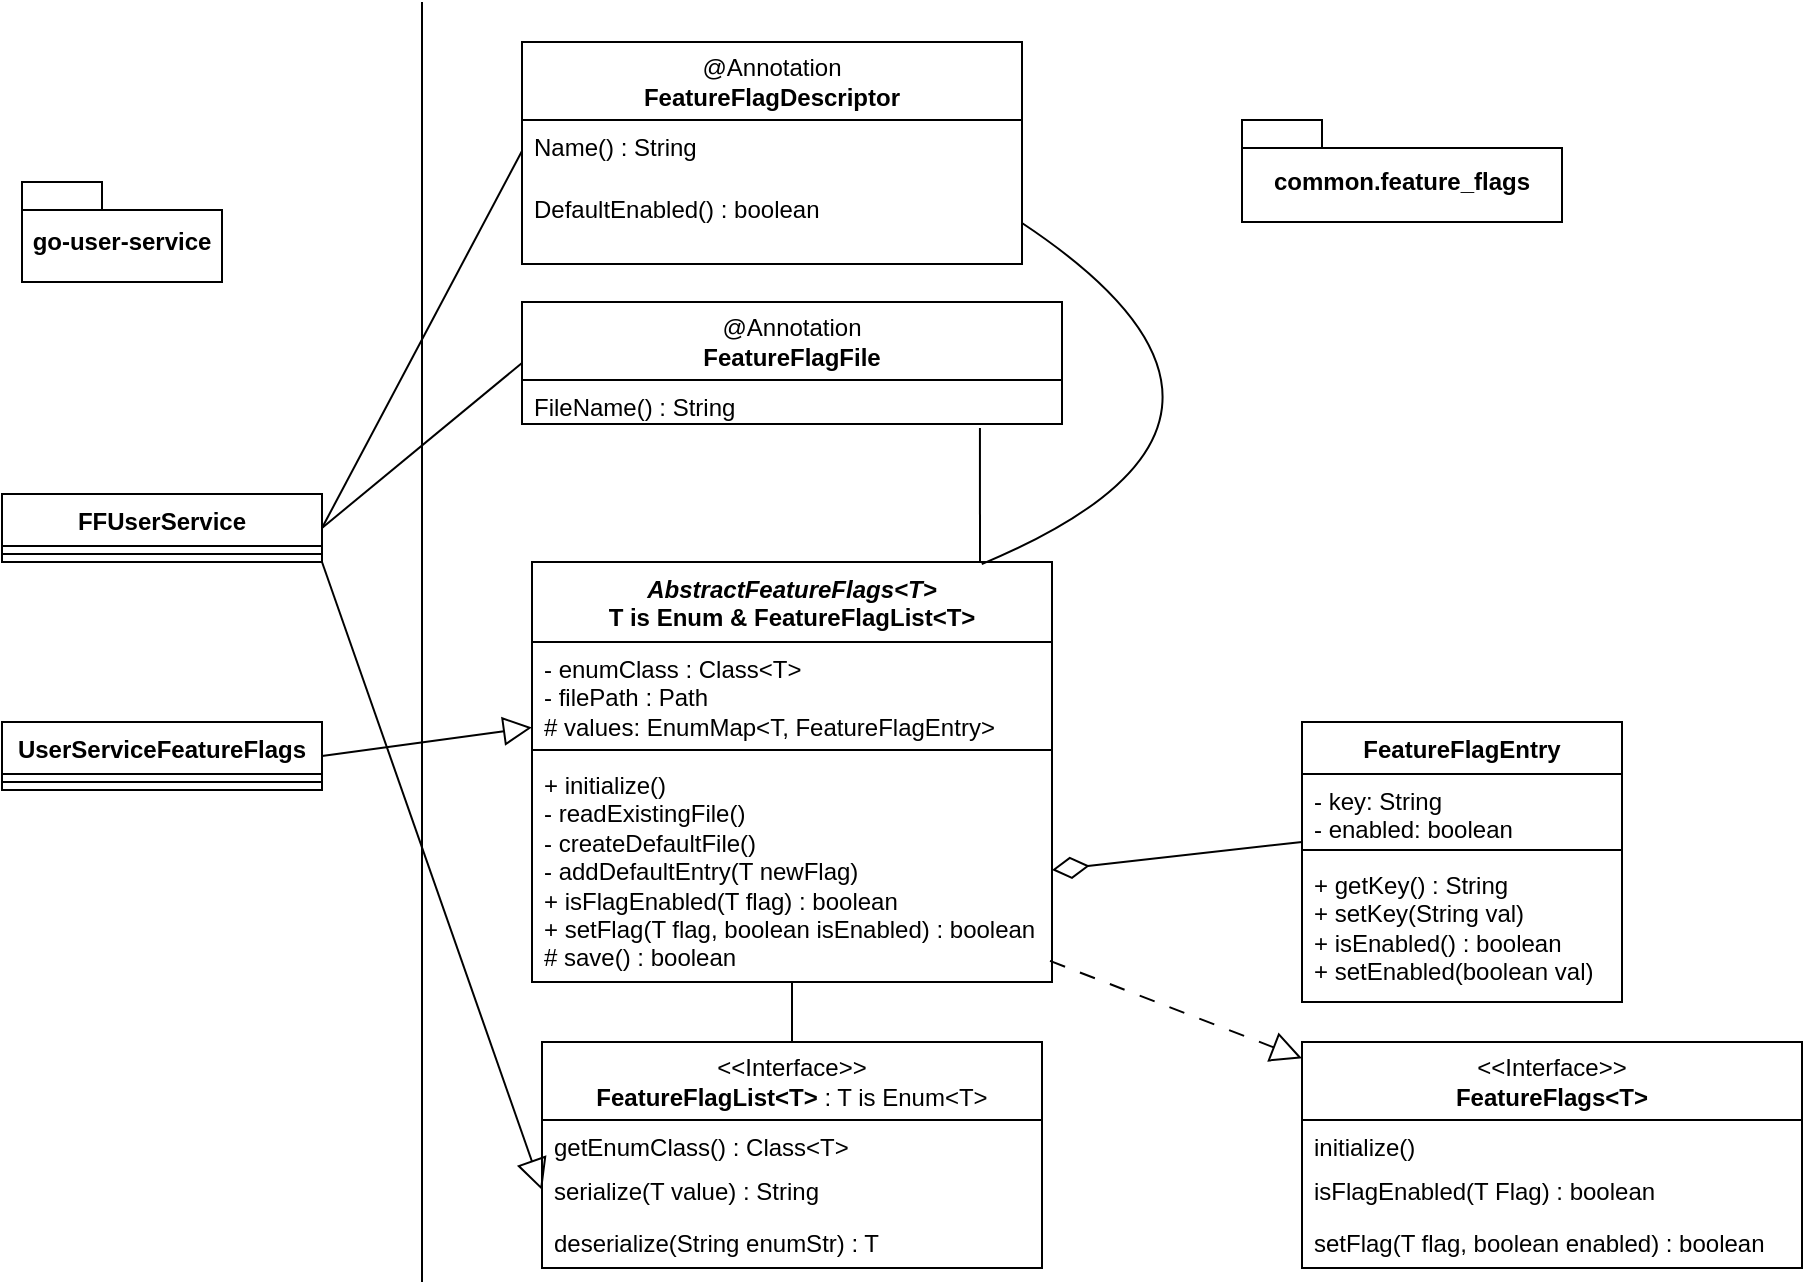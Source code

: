 <mxfile version="28.2.8">
  <diagram name="Page-1" id="ze8JC9QFHwhMCYKDEptv">
    <mxGraphModel dx="1426" dy="803" grid="1" gridSize="10" guides="1" tooltips="1" connect="1" arrows="1" fold="1" page="1" pageScale="1" pageWidth="850" pageHeight="1100" math="0" shadow="0">
      <root>
        <mxCell id="0" />
        <mxCell id="1" parent="0" />
        <mxCell id="TZ9y_wDkvO97kx4qr7le-5" value="&amp;lt;&amp;lt;Interface&amp;gt;&amp;gt;&lt;br&gt;&lt;b&gt;FeatureFlags&amp;lt;T&amp;gt;&lt;/b&gt;" style="swimlane;fontStyle=0;childLayout=stackLayout;horizontal=1;startSize=39;fillColor=none;horizontalStack=0;resizeParent=1;resizeParentMax=0;resizeLast=0;collapsible=1;marginBottom=0;whiteSpace=wrap;html=1;" vertex="1" parent="1">
          <mxGeometry x="680" y="740" width="250" height="113" as="geometry" />
        </mxCell>
        <mxCell id="TZ9y_wDkvO97kx4qr7le-6" value="initialize()" style="text;strokeColor=none;fillColor=none;align=left;verticalAlign=top;spacingLeft=4;spacingRight=4;overflow=hidden;rotatable=0;points=[[0,0.5],[1,0.5]];portConstraint=eastwest;whiteSpace=wrap;html=1;" vertex="1" parent="TZ9y_wDkvO97kx4qr7le-5">
          <mxGeometry y="39" width="250" height="22" as="geometry" />
        </mxCell>
        <mxCell id="TZ9y_wDkvO97kx4qr7le-7" value="isFlagEnabled(T Flag) : boolean" style="text;strokeColor=none;fillColor=none;align=left;verticalAlign=top;spacingLeft=4;spacingRight=4;overflow=hidden;rotatable=0;points=[[0,0.5],[1,0.5]];portConstraint=eastwest;whiteSpace=wrap;html=1;" vertex="1" parent="TZ9y_wDkvO97kx4qr7le-5">
          <mxGeometry y="61" width="250" height="26" as="geometry" />
        </mxCell>
        <mxCell id="TZ9y_wDkvO97kx4qr7le-8" value="setFlag(T flag, boolean enabled) : boolean" style="text;strokeColor=none;fillColor=none;align=left;verticalAlign=top;spacingLeft=4;spacingRight=4;overflow=hidden;rotatable=0;points=[[0,0.5],[1,0.5]];portConstraint=eastwest;whiteSpace=wrap;html=1;" vertex="1" parent="TZ9y_wDkvO97kx4qr7le-5">
          <mxGeometry y="87" width="250" height="26" as="geometry" />
        </mxCell>
        <mxCell id="TZ9y_wDkvO97kx4qr7le-12" value="&amp;lt;&amp;lt;Interface&amp;gt;&amp;gt;&lt;br&gt;&lt;b&gt;FeatureFlagList&amp;lt;T&amp;gt;&lt;/b&gt;&amp;nbsp;: T is Enum&amp;lt;T&amp;gt;" style="swimlane;fontStyle=0;childLayout=stackLayout;horizontal=1;startSize=39;fillColor=none;horizontalStack=0;resizeParent=1;resizeParentMax=0;resizeLast=0;collapsible=1;marginBottom=0;whiteSpace=wrap;html=1;" vertex="1" parent="1">
          <mxGeometry x="300" y="740" width="250" height="113" as="geometry" />
        </mxCell>
        <mxCell id="TZ9y_wDkvO97kx4qr7le-13" value="&lt;div&gt;getEnumClass() : Class&amp;lt;T&amp;gt;&lt;/div&gt;" style="text;strokeColor=none;fillColor=none;align=left;verticalAlign=top;spacingLeft=4;spacingRight=4;overflow=hidden;rotatable=0;points=[[0,0.5],[1,0.5]];portConstraint=eastwest;whiteSpace=wrap;html=1;" vertex="1" parent="TZ9y_wDkvO97kx4qr7le-12">
          <mxGeometry y="39" width="250" height="22" as="geometry" />
        </mxCell>
        <mxCell id="TZ9y_wDkvO97kx4qr7le-14" value="serialize(T value) : String" style="text;strokeColor=none;fillColor=none;align=left;verticalAlign=top;spacingLeft=4;spacingRight=4;overflow=hidden;rotatable=0;points=[[0,0.5],[1,0.5]];portConstraint=eastwest;whiteSpace=wrap;html=1;" vertex="1" parent="TZ9y_wDkvO97kx4qr7le-12">
          <mxGeometry y="61" width="250" height="26" as="geometry" />
        </mxCell>
        <mxCell id="TZ9y_wDkvO97kx4qr7le-15" value="deserialize(String enumStr) : T" style="text;strokeColor=none;fillColor=none;align=left;verticalAlign=top;spacingLeft=4;spacingRight=4;overflow=hidden;rotatable=0;points=[[0,0.5],[1,0.5]];portConstraint=eastwest;whiteSpace=wrap;html=1;" vertex="1" parent="TZ9y_wDkvO97kx4qr7le-12">
          <mxGeometry y="87" width="250" height="26" as="geometry" />
        </mxCell>
        <mxCell id="TZ9y_wDkvO97kx4qr7le-52" style="edgeStyle=none;curved=1;rounded=0;orthogonalLoop=1;jettySize=auto;html=1;exitX=0;exitY=0.5;exitDx=0;exitDy=0;entryX=1;entryY=0.5;entryDx=0;entryDy=0;fontSize=12;startSize=8;endSize=8;endArrow=none;endFill=0;" edge="1" parent="1" source="TZ9y_wDkvO97kx4qr7le-16" target="TZ9y_wDkvO97kx4qr7le-47">
          <mxGeometry relative="1" as="geometry" />
        </mxCell>
        <mxCell id="TZ9y_wDkvO97kx4qr7le-16" value="@Annotation&lt;br&gt;&lt;b&gt;FeatureFlagFile&lt;/b&gt;" style="swimlane;fontStyle=0;childLayout=stackLayout;horizontal=1;startSize=39;fillColor=none;horizontalStack=0;resizeParent=1;resizeParentMax=0;resizeLast=0;collapsible=1;marginBottom=0;whiteSpace=wrap;html=1;" vertex="1" parent="1">
          <mxGeometry x="290" y="370" width="270" height="61" as="geometry" />
        </mxCell>
        <mxCell id="TZ9y_wDkvO97kx4qr7le-17" value="&lt;div&gt;FileName() : String&lt;/div&gt;" style="text;strokeColor=none;fillColor=none;align=left;verticalAlign=top;spacingLeft=4;spacingRight=4;overflow=hidden;rotatable=0;points=[[0,0.5],[1,0.5]];portConstraint=eastwest;whiteSpace=wrap;html=1;" vertex="1" parent="TZ9y_wDkvO97kx4qr7le-16">
          <mxGeometry y="39" width="270" height="22" as="geometry" />
        </mxCell>
        <mxCell id="TZ9y_wDkvO97kx4qr7le-20" value="@Annotation&lt;br&gt;&lt;b&gt;FeatureFlagDescriptor&lt;/b&gt;" style="swimlane;fontStyle=0;childLayout=stackLayout;horizontal=1;startSize=39;fillColor=none;horizontalStack=0;resizeParent=1;resizeParentMax=0;resizeLast=0;collapsible=1;marginBottom=0;whiteSpace=wrap;html=1;" vertex="1" parent="1">
          <mxGeometry x="290" y="240" width="250" height="111" as="geometry" />
        </mxCell>
        <mxCell id="TZ9y_wDkvO97kx4qr7le-26" value="" style="edgeStyle=none;curved=1;rounded=0;orthogonalLoop=1;jettySize=auto;html=1;fontSize=12;startSize=8;endSize=8;" edge="1" parent="TZ9y_wDkvO97kx4qr7le-20" source="TZ9y_wDkvO97kx4qr7le-21">
          <mxGeometry relative="1" as="geometry">
            <mxPoint x="125" y="70" as="targetPoint" />
          </mxGeometry>
        </mxCell>
        <mxCell id="TZ9y_wDkvO97kx4qr7le-21" value="&lt;div&gt;Name() : String&lt;/div&gt;" style="text;strokeColor=none;fillColor=none;align=left;verticalAlign=top;spacingLeft=4;spacingRight=4;overflow=hidden;rotatable=0;points=[[0,0.5],[1,0.5]];portConstraint=eastwest;whiteSpace=wrap;html=1;" vertex="1" parent="TZ9y_wDkvO97kx4qr7le-20">
          <mxGeometry y="39" width="250" height="31" as="geometry" />
        </mxCell>
        <mxCell id="TZ9y_wDkvO97kx4qr7le-27" value="&lt;div&gt;DefaultEnabled() : boolean&lt;/div&gt;" style="text;strokeColor=none;fillColor=none;align=left;verticalAlign=top;spacingLeft=4;spacingRight=4;overflow=hidden;rotatable=0;points=[[0,0.5],[1,0.5]];portConstraint=eastwest;whiteSpace=wrap;html=1;" vertex="1" parent="TZ9y_wDkvO97kx4qr7le-20">
          <mxGeometry y="70" width="250" height="41" as="geometry" />
        </mxCell>
        <mxCell id="TZ9y_wDkvO97kx4qr7le-28" value="FeatureFlagEntry" style="swimlane;fontStyle=1;align=center;verticalAlign=top;childLayout=stackLayout;horizontal=1;startSize=26;horizontalStack=0;resizeParent=1;resizeParentMax=0;resizeLast=0;collapsible=1;marginBottom=0;whiteSpace=wrap;html=1;" vertex="1" parent="1">
          <mxGeometry x="680" y="580" width="160" height="140" as="geometry" />
        </mxCell>
        <mxCell id="TZ9y_wDkvO97kx4qr7le-29" value="- key: String&lt;div&gt;- enabled: boolean&lt;/div&gt;" style="text;strokeColor=none;fillColor=none;align=left;verticalAlign=top;spacingLeft=4;spacingRight=4;overflow=hidden;rotatable=0;points=[[0,0.5],[1,0.5]];portConstraint=eastwest;whiteSpace=wrap;html=1;" vertex="1" parent="TZ9y_wDkvO97kx4qr7le-28">
          <mxGeometry y="26" width="160" height="34" as="geometry" />
        </mxCell>
        <mxCell id="TZ9y_wDkvO97kx4qr7le-30" value="" style="line;strokeWidth=1;fillColor=none;align=left;verticalAlign=middle;spacingTop=-1;spacingLeft=3;spacingRight=3;rotatable=0;labelPosition=right;points=[];portConstraint=eastwest;strokeColor=inherit;" vertex="1" parent="TZ9y_wDkvO97kx4qr7le-28">
          <mxGeometry y="60" width="160" height="8" as="geometry" />
        </mxCell>
        <mxCell id="TZ9y_wDkvO97kx4qr7le-31" value="&lt;div&gt;+ getKey() : String&lt;/div&gt;&lt;div&gt;+ setKey(String val)&lt;/div&gt;&lt;div&gt;+ isEnabled() : boolean&lt;/div&gt;&lt;div&gt;+ setEnabled(boolean val)&lt;/div&gt;" style="text;strokeColor=none;fillColor=none;align=left;verticalAlign=top;spacingLeft=4;spacingRight=4;overflow=hidden;rotatable=0;points=[[0,0.5],[1,0.5]];portConstraint=eastwest;whiteSpace=wrap;html=1;" vertex="1" parent="TZ9y_wDkvO97kx4qr7le-28">
          <mxGeometry y="68" width="160" height="72" as="geometry" />
        </mxCell>
        <mxCell id="TZ9y_wDkvO97kx4qr7le-40" style="edgeStyle=none;curved=1;rounded=0;orthogonalLoop=1;jettySize=auto;html=1;entryX=0.5;entryY=0;entryDx=0;entryDy=0;fontSize=12;startSize=8;endSize=8;endArrow=none;endFill=0;" edge="1" parent="1" source="TZ9y_wDkvO97kx4qr7le-32" target="TZ9y_wDkvO97kx4qr7le-12">
          <mxGeometry relative="1" as="geometry" />
        </mxCell>
        <mxCell id="TZ9y_wDkvO97kx4qr7le-32" value="&lt;i&gt;AbstractFeatureFlags&amp;lt;T&amp;gt;&lt;/i&gt;&lt;br&gt;T is Enum &amp;amp; FeatureFlagList&amp;lt;T&amp;gt;" style="swimlane;fontStyle=1;align=center;verticalAlign=top;childLayout=stackLayout;horizontal=1;startSize=40;horizontalStack=0;resizeParent=1;resizeParentMax=0;resizeLast=0;collapsible=1;marginBottom=0;whiteSpace=wrap;html=1;" vertex="1" parent="1">
          <mxGeometry x="295" y="500" width="260" height="210" as="geometry">
            <mxRectangle x="295" y="500" width="210" height="40" as="alternateBounds" />
          </mxGeometry>
        </mxCell>
        <mxCell id="TZ9y_wDkvO97kx4qr7le-33" value="&lt;div&gt;- enumClass : Class&amp;lt;T&amp;gt;&lt;/div&gt;&lt;div&gt;- filePath : Path&lt;/div&gt;&lt;div&gt;# values: EnumMap&amp;lt;T, FeatureFlagEntry&amp;gt;&lt;/div&gt;" style="text;strokeColor=none;fillColor=none;align=left;verticalAlign=top;spacingLeft=4;spacingRight=4;overflow=hidden;rotatable=0;points=[[0,0.5],[1,0.5]];portConstraint=eastwest;whiteSpace=wrap;html=1;" vertex="1" parent="TZ9y_wDkvO97kx4qr7le-32">
          <mxGeometry y="40" width="260" height="50" as="geometry" />
        </mxCell>
        <mxCell id="TZ9y_wDkvO97kx4qr7le-34" value="" style="line;strokeWidth=1;fillColor=none;align=left;verticalAlign=middle;spacingTop=-1;spacingLeft=3;spacingRight=3;rotatable=0;labelPosition=right;points=[];portConstraint=eastwest;strokeColor=inherit;" vertex="1" parent="TZ9y_wDkvO97kx4qr7le-32">
          <mxGeometry y="90" width="260" height="8" as="geometry" />
        </mxCell>
        <mxCell id="TZ9y_wDkvO97kx4qr7le-35" value="&lt;div&gt;+ initialize()&lt;/div&gt;&lt;div&gt;- readExistingFile()&lt;/div&gt;&lt;div&gt;- createDefaultFile()&lt;/div&gt;&lt;div&gt;- addDefaultEntry(T newFlag)&lt;/div&gt;&lt;div&gt;+ isFlagEnabled(T flag) : boolean&lt;/div&gt;&lt;div&gt;+ setFlag(T flag, boolean isEnabled) : boolean&lt;/div&gt;&lt;div&gt;# save() : boolean&lt;/div&gt;" style="text;strokeColor=none;fillColor=none;align=left;verticalAlign=top;spacingLeft=4;spacingRight=4;overflow=hidden;rotatable=0;points=[[0,0.5],[1,0.5]];portConstraint=eastwest;whiteSpace=wrap;html=1;" vertex="1" parent="TZ9y_wDkvO97kx4qr7le-32">
          <mxGeometry y="98" width="260" height="112" as="geometry" />
        </mxCell>
        <mxCell id="TZ9y_wDkvO97kx4qr7le-37" style="edgeStyle=none;curved=1;rounded=0;orthogonalLoop=1;jettySize=auto;html=1;exitX=0.848;exitY=1.091;exitDx=0;exitDy=0;fontSize=12;endArrow=none;endFill=0;exitPerimeter=0;" edge="1" parent="1" source="TZ9y_wDkvO97kx4qr7le-17">
          <mxGeometry relative="1" as="geometry">
            <mxPoint x="519" y="500" as="targetPoint" />
          </mxGeometry>
        </mxCell>
        <mxCell id="TZ9y_wDkvO97kx4qr7le-38" style="edgeStyle=none;curved=1;rounded=0;orthogonalLoop=1;jettySize=auto;html=1;entryX=0.865;entryY=0.005;entryDx=0;entryDy=0;entryPerimeter=0;fontSize=12;startSize=8;endSize=8;endArrow=none;endFill=0;exitX=1;exitY=0.5;exitDx=0;exitDy=0;" edge="1" parent="1" source="TZ9y_wDkvO97kx4qr7le-27" target="TZ9y_wDkvO97kx4qr7le-32">
          <mxGeometry relative="1" as="geometry">
            <mxPoint x="590" y="450" as="sourcePoint" />
            <Array as="points">
              <mxPoint x="690" y="430" />
            </Array>
          </mxGeometry>
        </mxCell>
        <mxCell id="TZ9y_wDkvO97kx4qr7le-39" style="edgeStyle=none;curved=1;rounded=0;orthogonalLoop=1;jettySize=auto;html=1;exitX=1;exitY=0.5;exitDx=0;exitDy=0;entryX=0;entryY=1;entryDx=0;entryDy=0;entryPerimeter=0;fontSize=12;startSize=16;endSize=16;endArrow=none;endFill=0;startArrow=diamondThin;startFill=0;" edge="1" parent="1" source="TZ9y_wDkvO97kx4qr7le-35" target="TZ9y_wDkvO97kx4qr7le-29">
          <mxGeometry relative="1" as="geometry" />
        </mxCell>
        <mxCell id="TZ9y_wDkvO97kx4qr7le-41" style="edgeStyle=none;curved=1;rounded=0;orthogonalLoop=1;jettySize=auto;html=1;entryX=0.992;entryY=0.902;entryDx=0;entryDy=0;entryPerimeter=0;fontSize=12;startSize=13;endSize=13;endArrow=none;endFill=0;dashed=1;dashPattern=8 8;startArrow=block;startFill=0;" edge="1" parent="1" source="TZ9y_wDkvO97kx4qr7le-5" target="TZ9y_wDkvO97kx4qr7le-35">
          <mxGeometry relative="1" as="geometry" />
        </mxCell>
        <mxCell id="TZ9y_wDkvO97kx4qr7le-42" value="UserServiceFeatureFlags" style="swimlane;fontStyle=1;align=center;verticalAlign=top;childLayout=stackLayout;horizontal=1;startSize=26;horizontalStack=0;resizeParent=1;resizeParentMax=0;resizeLast=0;collapsible=1;marginBottom=0;whiteSpace=wrap;html=1;" vertex="1" parent="1">
          <mxGeometry x="30" y="580" width="160" height="34" as="geometry" />
        </mxCell>
        <mxCell id="TZ9y_wDkvO97kx4qr7le-44" value="" style="line;strokeWidth=1;fillColor=none;align=left;verticalAlign=middle;spacingTop=-1;spacingLeft=3;spacingRight=3;rotatable=0;labelPosition=right;points=[];portConstraint=eastwest;strokeColor=inherit;" vertex="1" parent="TZ9y_wDkvO97kx4qr7le-42">
          <mxGeometry y="26" width="160" height="8" as="geometry" />
        </mxCell>
        <mxCell id="TZ9y_wDkvO97kx4qr7le-46" style="edgeStyle=none;curved=1;rounded=0;orthogonalLoop=1;jettySize=auto;html=1;entryX=1;entryY=0.5;entryDx=0;entryDy=0;fontSize=12;startSize=12;endSize=8;endArrow=none;endFill=0;startArrow=block;startFill=0;" edge="1" parent="1" source="TZ9y_wDkvO97kx4qr7le-33" target="TZ9y_wDkvO97kx4qr7le-42">
          <mxGeometry relative="1" as="geometry" />
        </mxCell>
        <mxCell id="TZ9y_wDkvO97kx4qr7le-47" value="FFUserService" style="swimlane;fontStyle=1;align=center;verticalAlign=top;childLayout=stackLayout;horizontal=1;startSize=26;horizontalStack=0;resizeParent=1;resizeParentMax=0;resizeLast=0;collapsible=1;marginBottom=0;whiteSpace=wrap;html=1;" vertex="1" parent="1">
          <mxGeometry x="30" y="466" width="160" height="34" as="geometry" />
        </mxCell>
        <mxCell id="TZ9y_wDkvO97kx4qr7le-48" value="" style="line;strokeWidth=1;fillColor=none;align=left;verticalAlign=middle;spacingTop=-1;spacingLeft=3;spacingRight=3;rotatable=0;labelPosition=right;points=[];portConstraint=eastwest;strokeColor=inherit;" vertex="1" parent="TZ9y_wDkvO97kx4qr7le-47">
          <mxGeometry y="26" width="160" height="8" as="geometry" />
        </mxCell>
        <mxCell id="TZ9y_wDkvO97kx4qr7le-49" value="" style="endArrow=none;html=1;rounded=0;fontSize=12;startSize=8;endSize=8;curved=1;" edge="1" parent="1">
          <mxGeometry width="50" height="50" relative="1" as="geometry">
            <mxPoint x="240" y="860" as="sourcePoint" />
            <mxPoint x="240" y="220" as="targetPoint" />
          </mxGeometry>
        </mxCell>
        <mxCell id="TZ9y_wDkvO97kx4qr7le-50" value="common.feature_flags" style="shape=folder;fontStyle=1;spacingTop=10;tabWidth=40;tabHeight=14;tabPosition=left;html=1;whiteSpace=wrap;" vertex="1" parent="1">
          <mxGeometry x="650" y="279" width="160" height="51" as="geometry" />
        </mxCell>
        <mxCell id="TZ9y_wDkvO97kx4qr7le-51" style="edgeStyle=none;curved=1;rounded=0;orthogonalLoop=1;jettySize=auto;html=1;exitX=0;exitY=0.5;exitDx=0;exitDy=0;entryX=1;entryY=1;entryDx=0;entryDy=0;fontSize=12;startSize=13;endSize=8;endArrow=none;endFill=0;startArrow=block;startFill=0;" edge="1" parent="1" source="TZ9y_wDkvO97kx4qr7le-14" target="TZ9y_wDkvO97kx4qr7le-47">
          <mxGeometry relative="1" as="geometry" />
        </mxCell>
        <mxCell id="TZ9y_wDkvO97kx4qr7le-53" style="edgeStyle=none;curved=1;rounded=0;orthogonalLoop=1;jettySize=auto;html=1;exitX=0;exitY=0.5;exitDx=0;exitDy=0;entryX=1;entryY=0.5;entryDx=0;entryDy=0;fontSize=12;startSize=8;endSize=8;endArrow=none;endFill=0;" edge="1" parent="1" source="TZ9y_wDkvO97kx4qr7le-21" target="TZ9y_wDkvO97kx4qr7le-47">
          <mxGeometry relative="1" as="geometry" />
        </mxCell>
        <mxCell id="TZ9y_wDkvO97kx4qr7le-54" value="go-user-service" style="shape=folder;fontStyle=1;spacingTop=10;tabWidth=40;tabHeight=14;tabPosition=left;html=1;whiteSpace=wrap;" vertex="1" parent="1">
          <mxGeometry x="40" y="310" width="100" height="50" as="geometry" />
        </mxCell>
      </root>
    </mxGraphModel>
  </diagram>
</mxfile>
